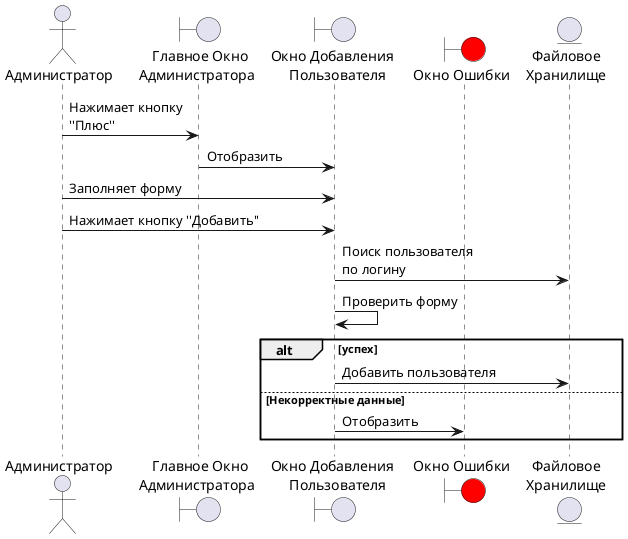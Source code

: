 @startuml add_user

' -----------------------------------------------

actor "Администратор" as admin

boundary "  Главное Окно\nАдминистратора" as admin_window
boundary "Окно Добавления\n   Пользователя" as add_user_window
boundary "Окно Ошибки" as err_window #red

entity "Файловое\nХранилище" as file_storage

admin -> admin_window : Нажимает кнопку\n''Плюс''
admin_window -> add_user_window : Отобразить

admin -> add_user_window : Заполняет форму
admin -> add_user_window : Нажимает кнопку ''Добавить''

add_user_window -> file_storage : Поиск пользователя\nпо логину
add_user_window -> add_user_window : Проверить форму

alt успех
    add_user_window -> file_storage : Добавить пользователя
else Некорректные данные
    add_user_window -> err_window : Отобразить
end

@enduml